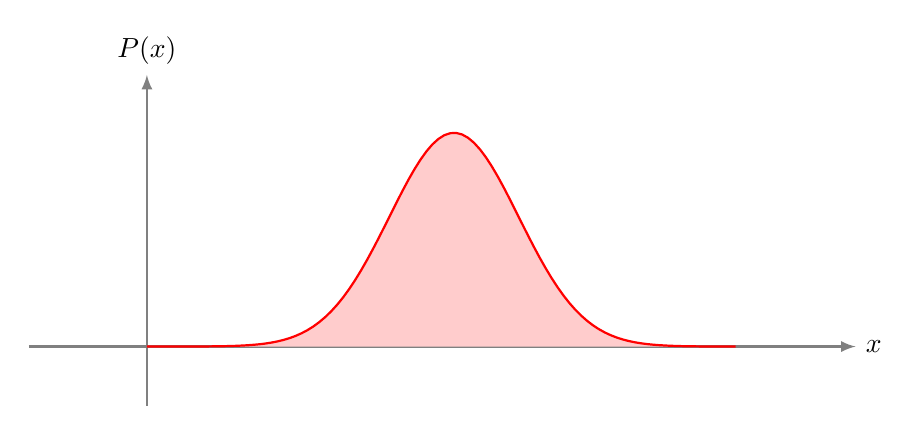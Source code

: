 ﻿\begin{tikzpicture}[scale=15]

% Fonction
   %\def\fonction{ 1/(sqrt(2*3.14*\sigmadeux)) * exp{-1/2*1/\sigmadeux*(\x-\mu)*(\x-\mu)} };
   \def\fonction{ 0.025* (exp{-0.5*ln(2*pi*\sigmadeux)}) * (exp{-1/2*1/\sigmadeux*(\x-\mymu)*(\x-\mymu)}) };
   
% intervalle
    \def\a{2}; 


% Axes
    \draw[->,>=latex,thick, gray] (1.3,0)--(2,0) node[right,black] {$x$};
    \draw[->,>=latex,thick, gray] (1.4,-0.05)--++(0,0.28) node[above,black] {$P(x)$};  


% Graphe et aire
%   \fill[black!20] (0,0) -- plot[domain=0:\a] (\x,\fonction) -- (\a,0) -- cycle;
%\def\mymu{1.76};
%\def\sigmadeux{0.004};
%   \draw[ultra thick, color=red,domain=1.40:2.0,samples=100,variable=\x] plot ( {\x} , {\fonction} );

\def\mymu{1.66};
\def\sigmadeux{0.003};


   \fill[color=red!20,domain=1.40:1.9,samples=100,variable=\x] plot ( {\x} , {\fonction} );
   \draw[thick, color=red,domain=1.40:1.9,samples=100,variable=\x] plot ( {\x} , {\fonction} );


 %\draw (\mymu,0.1) -- ++(0,-0.2) node[below] {$\mu_x$};
\def\mysigma{0.056};
\def\x{\mymu+\mysigma};
 %\draw[<->,>=latex] (\mymu,-0.05) -- ++(\mysigma,0) node[midway,below] {$\sigma_x$};
% \node[below] at (1.7,-0.1) {\bf Distribution de la taille des femmes};

% \node[below, inner sep=10pt] at (0.5,0) {\vphantom{$n=10$}};


% % Labels
%   \foreach \x in {140,150,...,200}{
%   \draw ({\x/100},0.02) -- ({\x/100},-0.02) ; %node[anchor=north] {\small $\x$};
% }
  % \draw (1pt,1cm) -- (-1pt,1cm) node[anchor=east] {$1$};
  %\node[below, inner sep=10pt] at (0.5,0) {\vphantom{$n=10$}};

% Box
%   \foreach \x/\y in {150/1,152/3,154/4,156/5,158/8,160/11,162/14,164/18,166/17,168/14,170/12,172/10,174/6,176/4,178/3,180/2,182/1}{
%    %   \draw[thick] (\x/100,0) rectangle ++(2/100,\y/100);
% }
\end{tikzpicture}